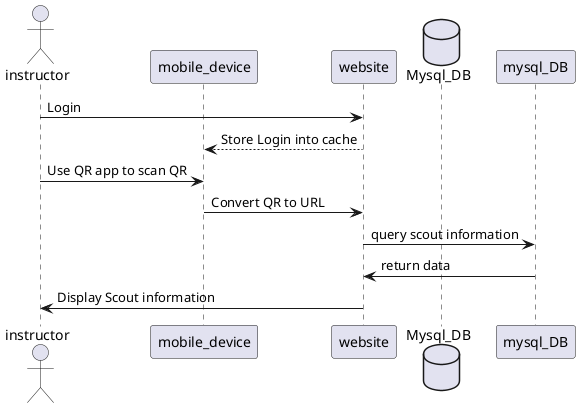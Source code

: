 @startuml
Actor instructor
participant mobile_device
participant website
Database Mysql_DB

instructor->website: Login
website-->mobile_device: Store Login into cache
instructor->mobile_device: Use QR app to scan QR
mobile_device->website: Convert QR to URL
website->mysql_DB: query scout information
mysql_DB->website: return data
website->instructor: Display Scout information

@enduml
